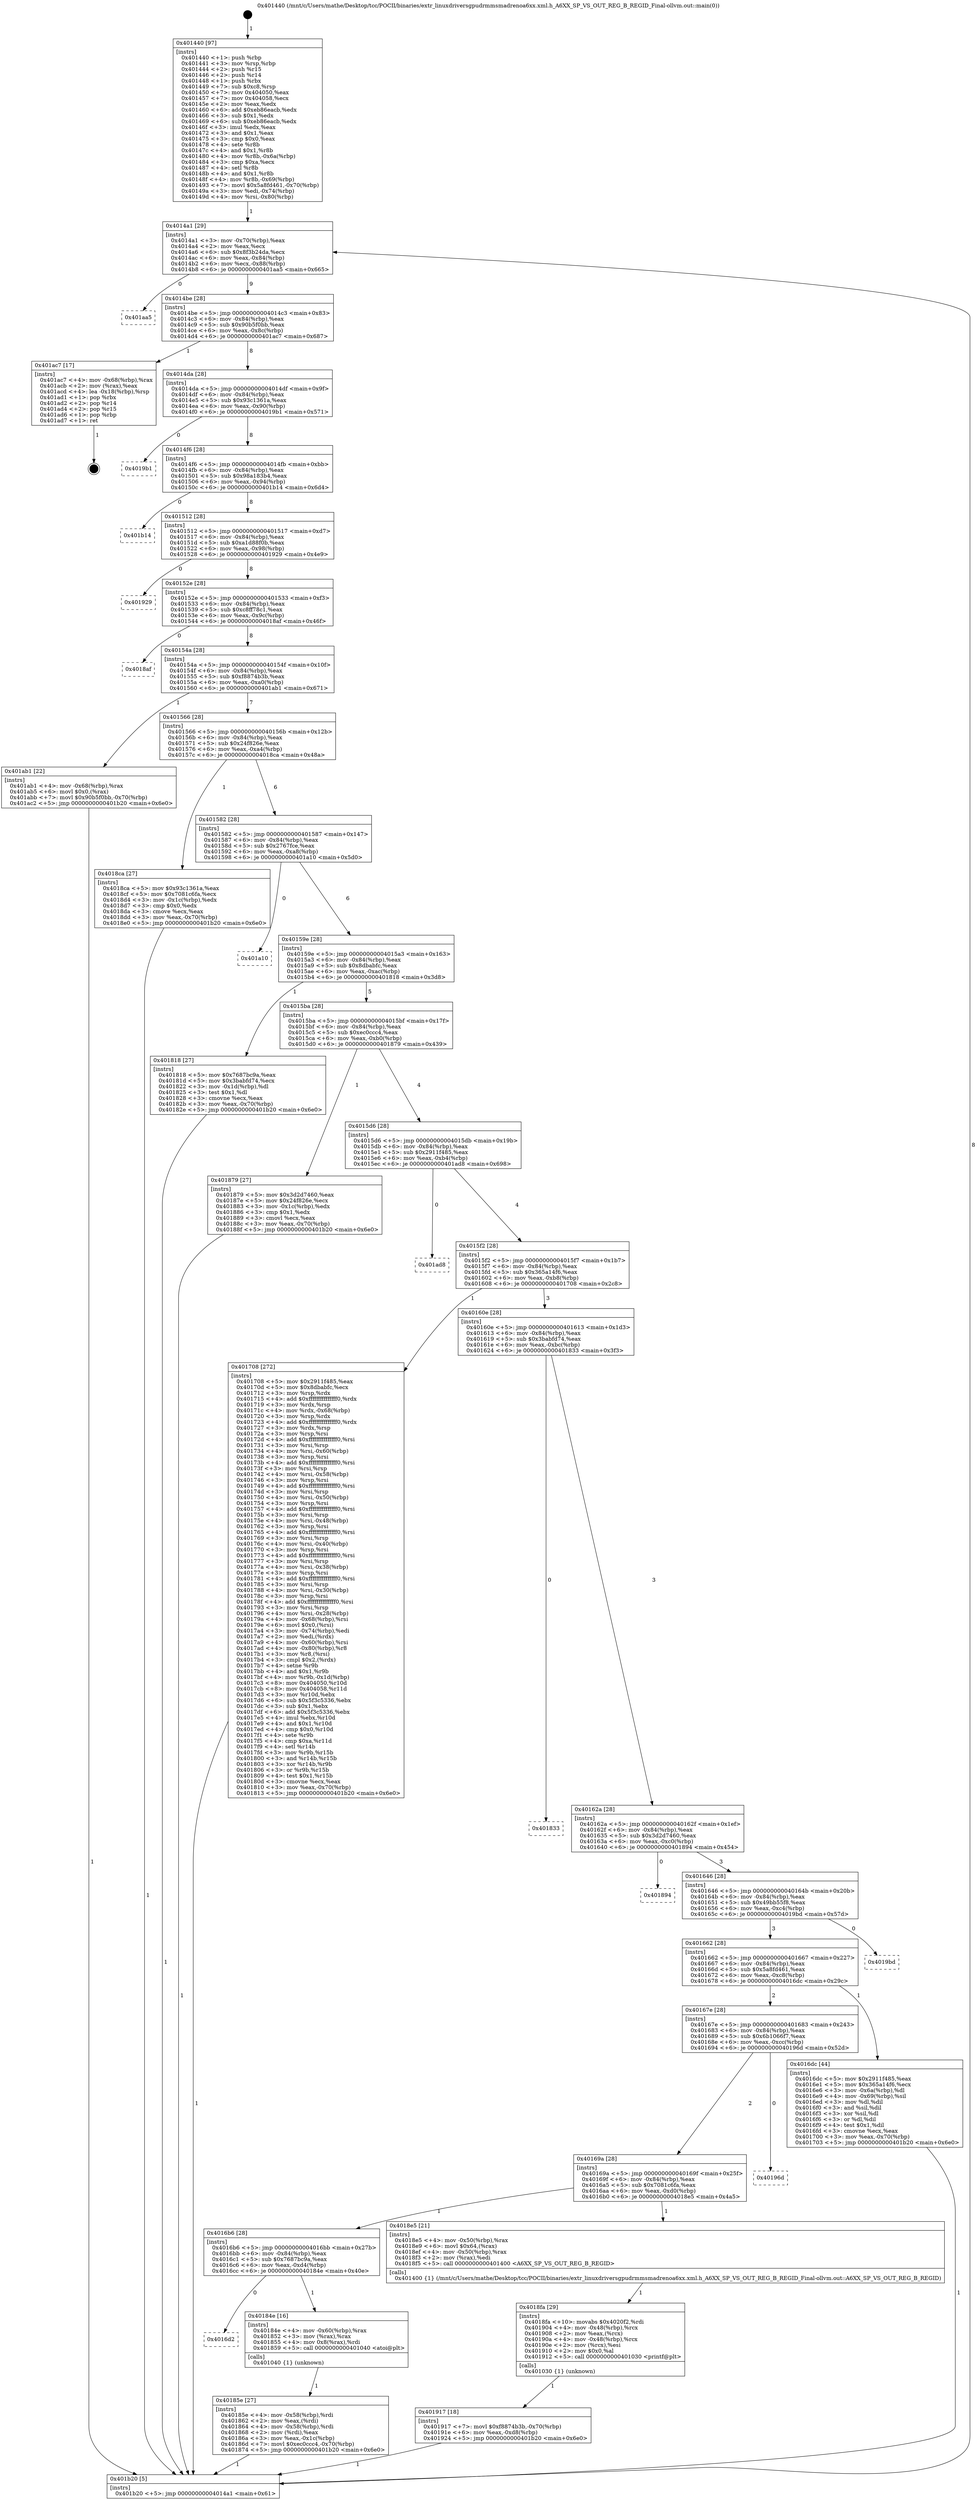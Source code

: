 digraph "0x401440" {
  label = "0x401440 (/mnt/c/Users/mathe/Desktop/tcc/POCII/binaries/extr_linuxdriversgpudrmmsmadrenoa6xx.xml.h_A6XX_SP_VS_OUT_REG_B_REGID_Final-ollvm.out::main(0))"
  labelloc = "t"
  node[shape=record]

  Entry [label="",width=0.3,height=0.3,shape=circle,fillcolor=black,style=filled]
  "0x4014a1" [label="{
     0x4014a1 [29]\l
     | [instrs]\l
     &nbsp;&nbsp;0x4014a1 \<+3\>: mov -0x70(%rbp),%eax\l
     &nbsp;&nbsp;0x4014a4 \<+2\>: mov %eax,%ecx\l
     &nbsp;&nbsp;0x4014a6 \<+6\>: sub $0x8f3b24da,%ecx\l
     &nbsp;&nbsp;0x4014ac \<+6\>: mov %eax,-0x84(%rbp)\l
     &nbsp;&nbsp;0x4014b2 \<+6\>: mov %ecx,-0x88(%rbp)\l
     &nbsp;&nbsp;0x4014b8 \<+6\>: je 0000000000401aa5 \<main+0x665\>\l
  }"]
  "0x401aa5" [label="{
     0x401aa5\l
  }", style=dashed]
  "0x4014be" [label="{
     0x4014be [28]\l
     | [instrs]\l
     &nbsp;&nbsp;0x4014be \<+5\>: jmp 00000000004014c3 \<main+0x83\>\l
     &nbsp;&nbsp;0x4014c3 \<+6\>: mov -0x84(%rbp),%eax\l
     &nbsp;&nbsp;0x4014c9 \<+5\>: sub $0x90b5f0bb,%eax\l
     &nbsp;&nbsp;0x4014ce \<+6\>: mov %eax,-0x8c(%rbp)\l
     &nbsp;&nbsp;0x4014d4 \<+6\>: je 0000000000401ac7 \<main+0x687\>\l
  }"]
  Exit [label="",width=0.3,height=0.3,shape=circle,fillcolor=black,style=filled,peripheries=2]
  "0x401ac7" [label="{
     0x401ac7 [17]\l
     | [instrs]\l
     &nbsp;&nbsp;0x401ac7 \<+4\>: mov -0x68(%rbp),%rax\l
     &nbsp;&nbsp;0x401acb \<+2\>: mov (%rax),%eax\l
     &nbsp;&nbsp;0x401acd \<+4\>: lea -0x18(%rbp),%rsp\l
     &nbsp;&nbsp;0x401ad1 \<+1\>: pop %rbx\l
     &nbsp;&nbsp;0x401ad2 \<+2\>: pop %r14\l
     &nbsp;&nbsp;0x401ad4 \<+2\>: pop %r15\l
     &nbsp;&nbsp;0x401ad6 \<+1\>: pop %rbp\l
     &nbsp;&nbsp;0x401ad7 \<+1\>: ret\l
  }"]
  "0x4014da" [label="{
     0x4014da [28]\l
     | [instrs]\l
     &nbsp;&nbsp;0x4014da \<+5\>: jmp 00000000004014df \<main+0x9f\>\l
     &nbsp;&nbsp;0x4014df \<+6\>: mov -0x84(%rbp),%eax\l
     &nbsp;&nbsp;0x4014e5 \<+5\>: sub $0x93c1361a,%eax\l
     &nbsp;&nbsp;0x4014ea \<+6\>: mov %eax,-0x90(%rbp)\l
     &nbsp;&nbsp;0x4014f0 \<+6\>: je 00000000004019b1 \<main+0x571\>\l
  }"]
  "0x401917" [label="{
     0x401917 [18]\l
     | [instrs]\l
     &nbsp;&nbsp;0x401917 \<+7\>: movl $0xf8874b3b,-0x70(%rbp)\l
     &nbsp;&nbsp;0x40191e \<+6\>: mov %eax,-0xd8(%rbp)\l
     &nbsp;&nbsp;0x401924 \<+5\>: jmp 0000000000401b20 \<main+0x6e0\>\l
  }"]
  "0x4019b1" [label="{
     0x4019b1\l
  }", style=dashed]
  "0x4014f6" [label="{
     0x4014f6 [28]\l
     | [instrs]\l
     &nbsp;&nbsp;0x4014f6 \<+5\>: jmp 00000000004014fb \<main+0xbb\>\l
     &nbsp;&nbsp;0x4014fb \<+6\>: mov -0x84(%rbp),%eax\l
     &nbsp;&nbsp;0x401501 \<+5\>: sub $0x98a183b4,%eax\l
     &nbsp;&nbsp;0x401506 \<+6\>: mov %eax,-0x94(%rbp)\l
     &nbsp;&nbsp;0x40150c \<+6\>: je 0000000000401b14 \<main+0x6d4\>\l
  }"]
  "0x4018fa" [label="{
     0x4018fa [29]\l
     | [instrs]\l
     &nbsp;&nbsp;0x4018fa \<+10\>: movabs $0x4020f2,%rdi\l
     &nbsp;&nbsp;0x401904 \<+4\>: mov -0x48(%rbp),%rcx\l
     &nbsp;&nbsp;0x401908 \<+2\>: mov %eax,(%rcx)\l
     &nbsp;&nbsp;0x40190a \<+4\>: mov -0x48(%rbp),%rcx\l
     &nbsp;&nbsp;0x40190e \<+2\>: mov (%rcx),%esi\l
     &nbsp;&nbsp;0x401910 \<+2\>: mov $0x0,%al\l
     &nbsp;&nbsp;0x401912 \<+5\>: call 0000000000401030 \<printf@plt\>\l
     | [calls]\l
     &nbsp;&nbsp;0x401030 \{1\} (unknown)\l
  }"]
  "0x401b14" [label="{
     0x401b14\l
  }", style=dashed]
  "0x401512" [label="{
     0x401512 [28]\l
     | [instrs]\l
     &nbsp;&nbsp;0x401512 \<+5\>: jmp 0000000000401517 \<main+0xd7\>\l
     &nbsp;&nbsp;0x401517 \<+6\>: mov -0x84(%rbp),%eax\l
     &nbsp;&nbsp;0x40151d \<+5\>: sub $0xa1d88f0b,%eax\l
     &nbsp;&nbsp;0x401522 \<+6\>: mov %eax,-0x98(%rbp)\l
     &nbsp;&nbsp;0x401528 \<+6\>: je 0000000000401929 \<main+0x4e9\>\l
  }"]
  "0x40185e" [label="{
     0x40185e [27]\l
     | [instrs]\l
     &nbsp;&nbsp;0x40185e \<+4\>: mov -0x58(%rbp),%rdi\l
     &nbsp;&nbsp;0x401862 \<+2\>: mov %eax,(%rdi)\l
     &nbsp;&nbsp;0x401864 \<+4\>: mov -0x58(%rbp),%rdi\l
     &nbsp;&nbsp;0x401868 \<+2\>: mov (%rdi),%eax\l
     &nbsp;&nbsp;0x40186a \<+3\>: mov %eax,-0x1c(%rbp)\l
     &nbsp;&nbsp;0x40186d \<+7\>: movl $0xec0ccc4,-0x70(%rbp)\l
     &nbsp;&nbsp;0x401874 \<+5\>: jmp 0000000000401b20 \<main+0x6e0\>\l
  }"]
  "0x401929" [label="{
     0x401929\l
  }", style=dashed]
  "0x40152e" [label="{
     0x40152e [28]\l
     | [instrs]\l
     &nbsp;&nbsp;0x40152e \<+5\>: jmp 0000000000401533 \<main+0xf3\>\l
     &nbsp;&nbsp;0x401533 \<+6\>: mov -0x84(%rbp),%eax\l
     &nbsp;&nbsp;0x401539 \<+5\>: sub $0xc8ff78c1,%eax\l
     &nbsp;&nbsp;0x40153e \<+6\>: mov %eax,-0x9c(%rbp)\l
     &nbsp;&nbsp;0x401544 \<+6\>: je 00000000004018af \<main+0x46f\>\l
  }"]
  "0x4016d2" [label="{
     0x4016d2\l
  }", style=dashed]
  "0x4018af" [label="{
     0x4018af\l
  }", style=dashed]
  "0x40154a" [label="{
     0x40154a [28]\l
     | [instrs]\l
     &nbsp;&nbsp;0x40154a \<+5\>: jmp 000000000040154f \<main+0x10f\>\l
     &nbsp;&nbsp;0x40154f \<+6\>: mov -0x84(%rbp),%eax\l
     &nbsp;&nbsp;0x401555 \<+5\>: sub $0xf8874b3b,%eax\l
     &nbsp;&nbsp;0x40155a \<+6\>: mov %eax,-0xa0(%rbp)\l
     &nbsp;&nbsp;0x401560 \<+6\>: je 0000000000401ab1 \<main+0x671\>\l
  }"]
  "0x40184e" [label="{
     0x40184e [16]\l
     | [instrs]\l
     &nbsp;&nbsp;0x40184e \<+4\>: mov -0x60(%rbp),%rax\l
     &nbsp;&nbsp;0x401852 \<+3\>: mov (%rax),%rax\l
     &nbsp;&nbsp;0x401855 \<+4\>: mov 0x8(%rax),%rdi\l
     &nbsp;&nbsp;0x401859 \<+5\>: call 0000000000401040 \<atoi@plt\>\l
     | [calls]\l
     &nbsp;&nbsp;0x401040 \{1\} (unknown)\l
  }"]
  "0x401ab1" [label="{
     0x401ab1 [22]\l
     | [instrs]\l
     &nbsp;&nbsp;0x401ab1 \<+4\>: mov -0x68(%rbp),%rax\l
     &nbsp;&nbsp;0x401ab5 \<+6\>: movl $0x0,(%rax)\l
     &nbsp;&nbsp;0x401abb \<+7\>: movl $0x90b5f0bb,-0x70(%rbp)\l
     &nbsp;&nbsp;0x401ac2 \<+5\>: jmp 0000000000401b20 \<main+0x6e0\>\l
  }"]
  "0x401566" [label="{
     0x401566 [28]\l
     | [instrs]\l
     &nbsp;&nbsp;0x401566 \<+5\>: jmp 000000000040156b \<main+0x12b\>\l
     &nbsp;&nbsp;0x40156b \<+6\>: mov -0x84(%rbp),%eax\l
     &nbsp;&nbsp;0x401571 \<+5\>: sub $0x24f826e,%eax\l
     &nbsp;&nbsp;0x401576 \<+6\>: mov %eax,-0xa4(%rbp)\l
     &nbsp;&nbsp;0x40157c \<+6\>: je 00000000004018ca \<main+0x48a\>\l
  }"]
  "0x4016b6" [label="{
     0x4016b6 [28]\l
     | [instrs]\l
     &nbsp;&nbsp;0x4016b6 \<+5\>: jmp 00000000004016bb \<main+0x27b\>\l
     &nbsp;&nbsp;0x4016bb \<+6\>: mov -0x84(%rbp),%eax\l
     &nbsp;&nbsp;0x4016c1 \<+5\>: sub $0x7687bc9a,%eax\l
     &nbsp;&nbsp;0x4016c6 \<+6\>: mov %eax,-0xd4(%rbp)\l
     &nbsp;&nbsp;0x4016cc \<+6\>: je 000000000040184e \<main+0x40e\>\l
  }"]
  "0x4018ca" [label="{
     0x4018ca [27]\l
     | [instrs]\l
     &nbsp;&nbsp;0x4018ca \<+5\>: mov $0x93c1361a,%eax\l
     &nbsp;&nbsp;0x4018cf \<+5\>: mov $0x7081c6fa,%ecx\l
     &nbsp;&nbsp;0x4018d4 \<+3\>: mov -0x1c(%rbp),%edx\l
     &nbsp;&nbsp;0x4018d7 \<+3\>: cmp $0x0,%edx\l
     &nbsp;&nbsp;0x4018da \<+3\>: cmove %ecx,%eax\l
     &nbsp;&nbsp;0x4018dd \<+3\>: mov %eax,-0x70(%rbp)\l
     &nbsp;&nbsp;0x4018e0 \<+5\>: jmp 0000000000401b20 \<main+0x6e0\>\l
  }"]
  "0x401582" [label="{
     0x401582 [28]\l
     | [instrs]\l
     &nbsp;&nbsp;0x401582 \<+5\>: jmp 0000000000401587 \<main+0x147\>\l
     &nbsp;&nbsp;0x401587 \<+6\>: mov -0x84(%rbp),%eax\l
     &nbsp;&nbsp;0x40158d \<+5\>: sub $0x2767fce,%eax\l
     &nbsp;&nbsp;0x401592 \<+6\>: mov %eax,-0xa8(%rbp)\l
     &nbsp;&nbsp;0x401598 \<+6\>: je 0000000000401a10 \<main+0x5d0\>\l
  }"]
  "0x4018e5" [label="{
     0x4018e5 [21]\l
     | [instrs]\l
     &nbsp;&nbsp;0x4018e5 \<+4\>: mov -0x50(%rbp),%rax\l
     &nbsp;&nbsp;0x4018e9 \<+6\>: movl $0x64,(%rax)\l
     &nbsp;&nbsp;0x4018ef \<+4\>: mov -0x50(%rbp),%rax\l
     &nbsp;&nbsp;0x4018f3 \<+2\>: mov (%rax),%edi\l
     &nbsp;&nbsp;0x4018f5 \<+5\>: call 0000000000401400 \<A6XX_SP_VS_OUT_REG_B_REGID\>\l
     | [calls]\l
     &nbsp;&nbsp;0x401400 \{1\} (/mnt/c/Users/mathe/Desktop/tcc/POCII/binaries/extr_linuxdriversgpudrmmsmadrenoa6xx.xml.h_A6XX_SP_VS_OUT_REG_B_REGID_Final-ollvm.out::A6XX_SP_VS_OUT_REG_B_REGID)\l
  }"]
  "0x401a10" [label="{
     0x401a10\l
  }", style=dashed]
  "0x40159e" [label="{
     0x40159e [28]\l
     | [instrs]\l
     &nbsp;&nbsp;0x40159e \<+5\>: jmp 00000000004015a3 \<main+0x163\>\l
     &nbsp;&nbsp;0x4015a3 \<+6\>: mov -0x84(%rbp),%eax\l
     &nbsp;&nbsp;0x4015a9 \<+5\>: sub $0x8dbabfc,%eax\l
     &nbsp;&nbsp;0x4015ae \<+6\>: mov %eax,-0xac(%rbp)\l
     &nbsp;&nbsp;0x4015b4 \<+6\>: je 0000000000401818 \<main+0x3d8\>\l
  }"]
  "0x40169a" [label="{
     0x40169a [28]\l
     | [instrs]\l
     &nbsp;&nbsp;0x40169a \<+5\>: jmp 000000000040169f \<main+0x25f\>\l
     &nbsp;&nbsp;0x40169f \<+6\>: mov -0x84(%rbp),%eax\l
     &nbsp;&nbsp;0x4016a5 \<+5\>: sub $0x7081c6fa,%eax\l
     &nbsp;&nbsp;0x4016aa \<+6\>: mov %eax,-0xd0(%rbp)\l
     &nbsp;&nbsp;0x4016b0 \<+6\>: je 00000000004018e5 \<main+0x4a5\>\l
  }"]
  "0x401818" [label="{
     0x401818 [27]\l
     | [instrs]\l
     &nbsp;&nbsp;0x401818 \<+5\>: mov $0x7687bc9a,%eax\l
     &nbsp;&nbsp;0x40181d \<+5\>: mov $0x3babfd74,%ecx\l
     &nbsp;&nbsp;0x401822 \<+3\>: mov -0x1d(%rbp),%dl\l
     &nbsp;&nbsp;0x401825 \<+3\>: test $0x1,%dl\l
     &nbsp;&nbsp;0x401828 \<+3\>: cmovne %ecx,%eax\l
     &nbsp;&nbsp;0x40182b \<+3\>: mov %eax,-0x70(%rbp)\l
     &nbsp;&nbsp;0x40182e \<+5\>: jmp 0000000000401b20 \<main+0x6e0\>\l
  }"]
  "0x4015ba" [label="{
     0x4015ba [28]\l
     | [instrs]\l
     &nbsp;&nbsp;0x4015ba \<+5\>: jmp 00000000004015bf \<main+0x17f\>\l
     &nbsp;&nbsp;0x4015bf \<+6\>: mov -0x84(%rbp),%eax\l
     &nbsp;&nbsp;0x4015c5 \<+5\>: sub $0xec0ccc4,%eax\l
     &nbsp;&nbsp;0x4015ca \<+6\>: mov %eax,-0xb0(%rbp)\l
     &nbsp;&nbsp;0x4015d0 \<+6\>: je 0000000000401879 \<main+0x439\>\l
  }"]
  "0x40196d" [label="{
     0x40196d\l
  }", style=dashed]
  "0x401879" [label="{
     0x401879 [27]\l
     | [instrs]\l
     &nbsp;&nbsp;0x401879 \<+5\>: mov $0x3d2d7460,%eax\l
     &nbsp;&nbsp;0x40187e \<+5\>: mov $0x24f826e,%ecx\l
     &nbsp;&nbsp;0x401883 \<+3\>: mov -0x1c(%rbp),%edx\l
     &nbsp;&nbsp;0x401886 \<+3\>: cmp $0x1,%edx\l
     &nbsp;&nbsp;0x401889 \<+3\>: cmovl %ecx,%eax\l
     &nbsp;&nbsp;0x40188c \<+3\>: mov %eax,-0x70(%rbp)\l
     &nbsp;&nbsp;0x40188f \<+5\>: jmp 0000000000401b20 \<main+0x6e0\>\l
  }"]
  "0x4015d6" [label="{
     0x4015d6 [28]\l
     | [instrs]\l
     &nbsp;&nbsp;0x4015d6 \<+5\>: jmp 00000000004015db \<main+0x19b\>\l
     &nbsp;&nbsp;0x4015db \<+6\>: mov -0x84(%rbp),%eax\l
     &nbsp;&nbsp;0x4015e1 \<+5\>: sub $0x2911f485,%eax\l
     &nbsp;&nbsp;0x4015e6 \<+6\>: mov %eax,-0xb4(%rbp)\l
     &nbsp;&nbsp;0x4015ec \<+6\>: je 0000000000401ad8 \<main+0x698\>\l
  }"]
  "0x401440" [label="{
     0x401440 [97]\l
     | [instrs]\l
     &nbsp;&nbsp;0x401440 \<+1\>: push %rbp\l
     &nbsp;&nbsp;0x401441 \<+3\>: mov %rsp,%rbp\l
     &nbsp;&nbsp;0x401444 \<+2\>: push %r15\l
     &nbsp;&nbsp;0x401446 \<+2\>: push %r14\l
     &nbsp;&nbsp;0x401448 \<+1\>: push %rbx\l
     &nbsp;&nbsp;0x401449 \<+7\>: sub $0xc8,%rsp\l
     &nbsp;&nbsp;0x401450 \<+7\>: mov 0x404050,%eax\l
     &nbsp;&nbsp;0x401457 \<+7\>: mov 0x404058,%ecx\l
     &nbsp;&nbsp;0x40145e \<+2\>: mov %eax,%edx\l
     &nbsp;&nbsp;0x401460 \<+6\>: add $0xeb86eacb,%edx\l
     &nbsp;&nbsp;0x401466 \<+3\>: sub $0x1,%edx\l
     &nbsp;&nbsp;0x401469 \<+6\>: sub $0xeb86eacb,%edx\l
     &nbsp;&nbsp;0x40146f \<+3\>: imul %edx,%eax\l
     &nbsp;&nbsp;0x401472 \<+3\>: and $0x1,%eax\l
     &nbsp;&nbsp;0x401475 \<+3\>: cmp $0x0,%eax\l
     &nbsp;&nbsp;0x401478 \<+4\>: sete %r8b\l
     &nbsp;&nbsp;0x40147c \<+4\>: and $0x1,%r8b\l
     &nbsp;&nbsp;0x401480 \<+4\>: mov %r8b,-0x6a(%rbp)\l
     &nbsp;&nbsp;0x401484 \<+3\>: cmp $0xa,%ecx\l
     &nbsp;&nbsp;0x401487 \<+4\>: setl %r8b\l
     &nbsp;&nbsp;0x40148b \<+4\>: and $0x1,%r8b\l
     &nbsp;&nbsp;0x40148f \<+4\>: mov %r8b,-0x69(%rbp)\l
     &nbsp;&nbsp;0x401493 \<+7\>: movl $0x5a8fd461,-0x70(%rbp)\l
     &nbsp;&nbsp;0x40149a \<+3\>: mov %edi,-0x74(%rbp)\l
     &nbsp;&nbsp;0x40149d \<+4\>: mov %rsi,-0x80(%rbp)\l
  }"]
  "0x401ad8" [label="{
     0x401ad8\l
  }", style=dashed]
  "0x4015f2" [label="{
     0x4015f2 [28]\l
     | [instrs]\l
     &nbsp;&nbsp;0x4015f2 \<+5\>: jmp 00000000004015f7 \<main+0x1b7\>\l
     &nbsp;&nbsp;0x4015f7 \<+6\>: mov -0x84(%rbp),%eax\l
     &nbsp;&nbsp;0x4015fd \<+5\>: sub $0x365a14f6,%eax\l
     &nbsp;&nbsp;0x401602 \<+6\>: mov %eax,-0xb8(%rbp)\l
     &nbsp;&nbsp;0x401608 \<+6\>: je 0000000000401708 \<main+0x2c8\>\l
  }"]
  "0x401b20" [label="{
     0x401b20 [5]\l
     | [instrs]\l
     &nbsp;&nbsp;0x401b20 \<+5\>: jmp 00000000004014a1 \<main+0x61\>\l
  }"]
  "0x401708" [label="{
     0x401708 [272]\l
     | [instrs]\l
     &nbsp;&nbsp;0x401708 \<+5\>: mov $0x2911f485,%eax\l
     &nbsp;&nbsp;0x40170d \<+5\>: mov $0x8dbabfc,%ecx\l
     &nbsp;&nbsp;0x401712 \<+3\>: mov %rsp,%rdx\l
     &nbsp;&nbsp;0x401715 \<+4\>: add $0xfffffffffffffff0,%rdx\l
     &nbsp;&nbsp;0x401719 \<+3\>: mov %rdx,%rsp\l
     &nbsp;&nbsp;0x40171c \<+4\>: mov %rdx,-0x68(%rbp)\l
     &nbsp;&nbsp;0x401720 \<+3\>: mov %rsp,%rdx\l
     &nbsp;&nbsp;0x401723 \<+4\>: add $0xfffffffffffffff0,%rdx\l
     &nbsp;&nbsp;0x401727 \<+3\>: mov %rdx,%rsp\l
     &nbsp;&nbsp;0x40172a \<+3\>: mov %rsp,%rsi\l
     &nbsp;&nbsp;0x40172d \<+4\>: add $0xfffffffffffffff0,%rsi\l
     &nbsp;&nbsp;0x401731 \<+3\>: mov %rsi,%rsp\l
     &nbsp;&nbsp;0x401734 \<+4\>: mov %rsi,-0x60(%rbp)\l
     &nbsp;&nbsp;0x401738 \<+3\>: mov %rsp,%rsi\l
     &nbsp;&nbsp;0x40173b \<+4\>: add $0xfffffffffffffff0,%rsi\l
     &nbsp;&nbsp;0x40173f \<+3\>: mov %rsi,%rsp\l
     &nbsp;&nbsp;0x401742 \<+4\>: mov %rsi,-0x58(%rbp)\l
     &nbsp;&nbsp;0x401746 \<+3\>: mov %rsp,%rsi\l
     &nbsp;&nbsp;0x401749 \<+4\>: add $0xfffffffffffffff0,%rsi\l
     &nbsp;&nbsp;0x40174d \<+3\>: mov %rsi,%rsp\l
     &nbsp;&nbsp;0x401750 \<+4\>: mov %rsi,-0x50(%rbp)\l
     &nbsp;&nbsp;0x401754 \<+3\>: mov %rsp,%rsi\l
     &nbsp;&nbsp;0x401757 \<+4\>: add $0xfffffffffffffff0,%rsi\l
     &nbsp;&nbsp;0x40175b \<+3\>: mov %rsi,%rsp\l
     &nbsp;&nbsp;0x40175e \<+4\>: mov %rsi,-0x48(%rbp)\l
     &nbsp;&nbsp;0x401762 \<+3\>: mov %rsp,%rsi\l
     &nbsp;&nbsp;0x401765 \<+4\>: add $0xfffffffffffffff0,%rsi\l
     &nbsp;&nbsp;0x401769 \<+3\>: mov %rsi,%rsp\l
     &nbsp;&nbsp;0x40176c \<+4\>: mov %rsi,-0x40(%rbp)\l
     &nbsp;&nbsp;0x401770 \<+3\>: mov %rsp,%rsi\l
     &nbsp;&nbsp;0x401773 \<+4\>: add $0xfffffffffffffff0,%rsi\l
     &nbsp;&nbsp;0x401777 \<+3\>: mov %rsi,%rsp\l
     &nbsp;&nbsp;0x40177a \<+4\>: mov %rsi,-0x38(%rbp)\l
     &nbsp;&nbsp;0x40177e \<+3\>: mov %rsp,%rsi\l
     &nbsp;&nbsp;0x401781 \<+4\>: add $0xfffffffffffffff0,%rsi\l
     &nbsp;&nbsp;0x401785 \<+3\>: mov %rsi,%rsp\l
     &nbsp;&nbsp;0x401788 \<+4\>: mov %rsi,-0x30(%rbp)\l
     &nbsp;&nbsp;0x40178c \<+3\>: mov %rsp,%rsi\l
     &nbsp;&nbsp;0x40178f \<+4\>: add $0xfffffffffffffff0,%rsi\l
     &nbsp;&nbsp;0x401793 \<+3\>: mov %rsi,%rsp\l
     &nbsp;&nbsp;0x401796 \<+4\>: mov %rsi,-0x28(%rbp)\l
     &nbsp;&nbsp;0x40179a \<+4\>: mov -0x68(%rbp),%rsi\l
     &nbsp;&nbsp;0x40179e \<+6\>: movl $0x0,(%rsi)\l
     &nbsp;&nbsp;0x4017a4 \<+3\>: mov -0x74(%rbp),%edi\l
     &nbsp;&nbsp;0x4017a7 \<+2\>: mov %edi,(%rdx)\l
     &nbsp;&nbsp;0x4017a9 \<+4\>: mov -0x60(%rbp),%rsi\l
     &nbsp;&nbsp;0x4017ad \<+4\>: mov -0x80(%rbp),%r8\l
     &nbsp;&nbsp;0x4017b1 \<+3\>: mov %r8,(%rsi)\l
     &nbsp;&nbsp;0x4017b4 \<+3\>: cmpl $0x2,(%rdx)\l
     &nbsp;&nbsp;0x4017b7 \<+4\>: setne %r9b\l
     &nbsp;&nbsp;0x4017bb \<+4\>: and $0x1,%r9b\l
     &nbsp;&nbsp;0x4017bf \<+4\>: mov %r9b,-0x1d(%rbp)\l
     &nbsp;&nbsp;0x4017c3 \<+8\>: mov 0x404050,%r10d\l
     &nbsp;&nbsp;0x4017cb \<+8\>: mov 0x404058,%r11d\l
     &nbsp;&nbsp;0x4017d3 \<+3\>: mov %r10d,%ebx\l
     &nbsp;&nbsp;0x4017d6 \<+6\>: sub $0x5f3c5336,%ebx\l
     &nbsp;&nbsp;0x4017dc \<+3\>: sub $0x1,%ebx\l
     &nbsp;&nbsp;0x4017df \<+6\>: add $0x5f3c5336,%ebx\l
     &nbsp;&nbsp;0x4017e5 \<+4\>: imul %ebx,%r10d\l
     &nbsp;&nbsp;0x4017e9 \<+4\>: and $0x1,%r10d\l
     &nbsp;&nbsp;0x4017ed \<+4\>: cmp $0x0,%r10d\l
     &nbsp;&nbsp;0x4017f1 \<+4\>: sete %r9b\l
     &nbsp;&nbsp;0x4017f5 \<+4\>: cmp $0xa,%r11d\l
     &nbsp;&nbsp;0x4017f9 \<+4\>: setl %r14b\l
     &nbsp;&nbsp;0x4017fd \<+3\>: mov %r9b,%r15b\l
     &nbsp;&nbsp;0x401800 \<+3\>: and %r14b,%r15b\l
     &nbsp;&nbsp;0x401803 \<+3\>: xor %r14b,%r9b\l
     &nbsp;&nbsp;0x401806 \<+3\>: or %r9b,%r15b\l
     &nbsp;&nbsp;0x401809 \<+4\>: test $0x1,%r15b\l
     &nbsp;&nbsp;0x40180d \<+3\>: cmovne %ecx,%eax\l
     &nbsp;&nbsp;0x401810 \<+3\>: mov %eax,-0x70(%rbp)\l
     &nbsp;&nbsp;0x401813 \<+5\>: jmp 0000000000401b20 \<main+0x6e0\>\l
  }"]
  "0x40160e" [label="{
     0x40160e [28]\l
     | [instrs]\l
     &nbsp;&nbsp;0x40160e \<+5\>: jmp 0000000000401613 \<main+0x1d3\>\l
     &nbsp;&nbsp;0x401613 \<+6\>: mov -0x84(%rbp),%eax\l
     &nbsp;&nbsp;0x401619 \<+5\>: sub $0x3babfd74,%eax\l
     &nbsp;&nbsp;0x40161e \<+6\>: mov %eax,-0xbc(%rbp)\l
     &nbsp;&nbsp;0x401624 \<+6\>: je 0000000000401833 \<main+0x3f3\>\l
  }"]
  "0x40167e" [label="{
     0x40167e [28]\l
     | [instrs]\l
     &nbsp;&nbsp;0x40167e \<+5\>: jmp 0000000000401683 \<main+0x243\>\l
     &nbsp;&nbsp;0x401683 \<+6\>: mov -0x84(%rbp),%eax\l
     &nbsp;&nbsp;0x401689 \<+5\>: sub $0x6b1066f7,%eax\l
     &nbsp;&nbsp;0x40168e \<+6\>: mov %eax,-0xcc(%rbp)\l
     &nbsp;&nbsp;0x401694 \<+6\>: je 000000000040196d \<main+0x52d\>\l
  }"]
  "0x401833" [label="{
     0x401833\l
  }", style=dashed]
  "0x40162a" [label="{
     0x40162a [28]\l
     | [instrs]\l
     &nbsp;&nbsp;0x40162a \<+5\>: jmp 000000000040162f \<main+0x1ef\>\l
     &nbsp;&nbsp;0x40162f \<+6\>: mov -0x84(%rbp),%eax\l
     &nbsp;&nbsp;0x401635 \<+5\>: sub $0x3d2d7460,%eax\l
     &nbsp;&nbsp;0x40163a \<+6\>: mov %eax,-0xc0(%rbp)\l
     &nbsp;&nbsp;0x401640 \<+6\>: je 0000000000401894 \<main+0x454\>\l
  }"]
  "0x4016dc" [label="{
     0x4016dc [44]\l
     | [instrs]\l
     &nbsp;&nbsp;0x4016dc \<+5\>: mov $0x2911f485,%eax\l
     &nbsp;&nbsp;0x4016e1 \<+5\>: mov $0x365a14f6,%ecx\l
     &nbsp;&nbsp;0x4016e6 \<+3\>: mov -0x6a(%rbp),%dl\l
     &nbsp;&nbsp;0x4016e9 \<+4\>: mov -0x69(%rbp),%sil\l
     &nbsp;&nbsp;0x4016ed \<+3\>: mov %dl,%dil\l
     &nbsp;&nbsp;0x4016f0 \<+3\>: and %sil,%dil\l
     &nbsp;&nbsp;0x4016f3 \<+3\>: xor %sil,%dl\l
     &nbsp;&nbsp;0x4016f6 \<+3\>: or %dl,%dil\l
     &nbsp;&nbsp;0x4016f9 \<+4\>: test $0x1,%dil\l
     &nbsp;&nbsp;0x4016fd \<+3\>: cmovne %ecx,%eax\l
     &nbsp;&nbsp;0x401700 \<+3\>: mov %eax,-0x70(%rbp)\l
     &nbsp;&nbsp;0x401703 \<+5\>: jmp 0000000000401b20 \<main+0x6e0\>\l
  }"]
  "0x401894" [label="{
     0x401894\l
  }", style=dashed]
  "0x401646" [label="{
     0x401646 [28]\l
     | [instrs]\l
     &nbsp;&nbsp;0x401646 \<+5\>: jmp 000000000040164b \<main+0x20b\>\l
     &nbsp;&nbsp;0x40164b \<+6\>: mov -0x84(%rbp),%eax\l
     &nbsp;&nbsp;0x401651 \<+5\>: sub $0x49bb55f8,%eax\l
     &nbsp;&nbsp;0x401656 \<+6\>: mov %eax,-0xc4(%rbp)\l
     &nbsp;&nbsp;0x40165c \<+6\>: je 00000000004019bd \<main+0x57d\>\l
  }"]
  "0x401662" [label="{
     0x401662 [28]\l
     | [instrs]\l
     &nbsp;&nbsp;0x401662 \<+5\>: jmp 0000000000401667 \<main+0x227\>\l
     &nbsp;&nbsp;0x401667 \<+6\>: mov -0x84(%rbp),%eax\l
     &nbsp;&nbsp;0x40166d \<+5\>: sub $0x5a8fd461,%eax\l
     &nbsp;&nbsp;0x401672 \<+6\>: mov %eax,-0xc8(%rbp)\l
     &nbsp;&nbsp;0x401678 \<+6\>: je 00000000004016dc \<main+0x29c\>\l
  }"]
  "0x4019bd" [label="{
     0x4019bd\l
  }", style=dashed]
  Entry -> "0x401440" [label=" 1"]
  "0x4014a1" -> "0x401aa5" [label=" 0"]
  "0x4014a1" -> "0x4014be" [label=" 9"]
  "0x401ac7" -> Exit [label=" 1"]
  "0x4014be" -> "0x401ac7" [label=" 1"]
  "0x4014be" -> "0x4014da" [label=" 8"]
  "0x401ab1" -> "0x401b20" [label=" 1"]
  "0x4014da" -> "0x4019b1" [label=" 0"]
  "0x4014da" -> "0x4014f6" [label=" 8"]
  "0x401917" -> "0x401b20" [label=" 1"]
  "0x4014f6" -> "0x401b14" [label=" 0"]
  "0x4014f6" -> "0x401512" [label=" 8"]
  "0x4018fa" -> "0x401917" [label=" 1"]
  "0x401512" -> "0x401929" [label=" 0"]
  "0x401512" -> "0x40152e" [label=" 8"]
  "0x4018e5" -> "0x4018fa" [label=" 1"]
  "0x40152e" -> "0x4018af" [label=" 0"]
  "0x40152e" -> "0x40154a" [label=" 8"]
  "0x4018ca" -> "0x401b20" [label=" 1"]
  "0x40154a" -> "0x401ab1" [label=" 1"]
  "0x40154a" -> "0x401566" [label=" 7"]
  "0x401879" -> "0x401b20" [label=" 1"]
  "0x401566" -> "0x4018ca" [label=" 1"]
  "0x401566" -> "0x401582" [label=" 6"]
  "0x40184e" -> "0x40185e" [label=" 1"]
  "0x401582" -> "0x401a10" [label=" 0"]
  "0x401582" -> "0x40159e" [label=" 6"]
  "0x4016b6" -> "0x4016d2" [label=" 0"]
  "0x40159e" -> "0x401818" [label=" 1"]
  "0x40159e" -> "0x4015ba" [label=" 5"]
  "0x40185e" -> "0x401b20" [label=" 1"]
  "0x4015ba" -> "0x401879" [label=" 1"]
  "0x4015ba" -> "0x4015d6" [label=" 4"]
  "0x40169a" -> "0x4016b6" [label=" 1"]
  "0x4015d6" -> "0x401ad8" [label=" 0"]
  "0x4015d6" -> "0x4015f2" [label=" 4"]
  "0x40167e" -> "0x40169a" [label=" 2"]
  "0x4015f2" -> "0x401708" [label=" 1"]
  "0x4015f2" -> "0x40160e" [label=" 3"]
  "0x40167e" -> "0x40196d" [label=" 0"]
  "0x40160e" -> "0x401833" [label=" 0"]
  "0x40160e" -> "0x40162a" [label=" 3"]
  "0x40169a" -> "0x4018e5" [label=" 1"]
  "0x40162a" -> "0x401894" [label=" 0"]
  "0x40162a" -> "0x401646" [label=" 3"]
  "0x401818" -> "0x401b20" [label=" 1"]
  "0x401646" -> "0x4019bd" [label=" 0"]
  "0x401646" -> "0x401662" [label=" 3"]
  "0x401708" -> "0x401b20" [label=" 1"]
  "0x401662" -> "0x4016dc" [label=" 1"]
  "0x401662" -> "0x40167e" [label=" 2"]
  "0x4016dc" -> "0x401b20" [label=" 1"]
  "0x401440" -> "0x4014a1" [label=" 1"]
  "0x401b20" -> "0x4014a1" [label=" 8"]
  "0x4016b6" -> "0x40184e" [label=" 1"]
}
